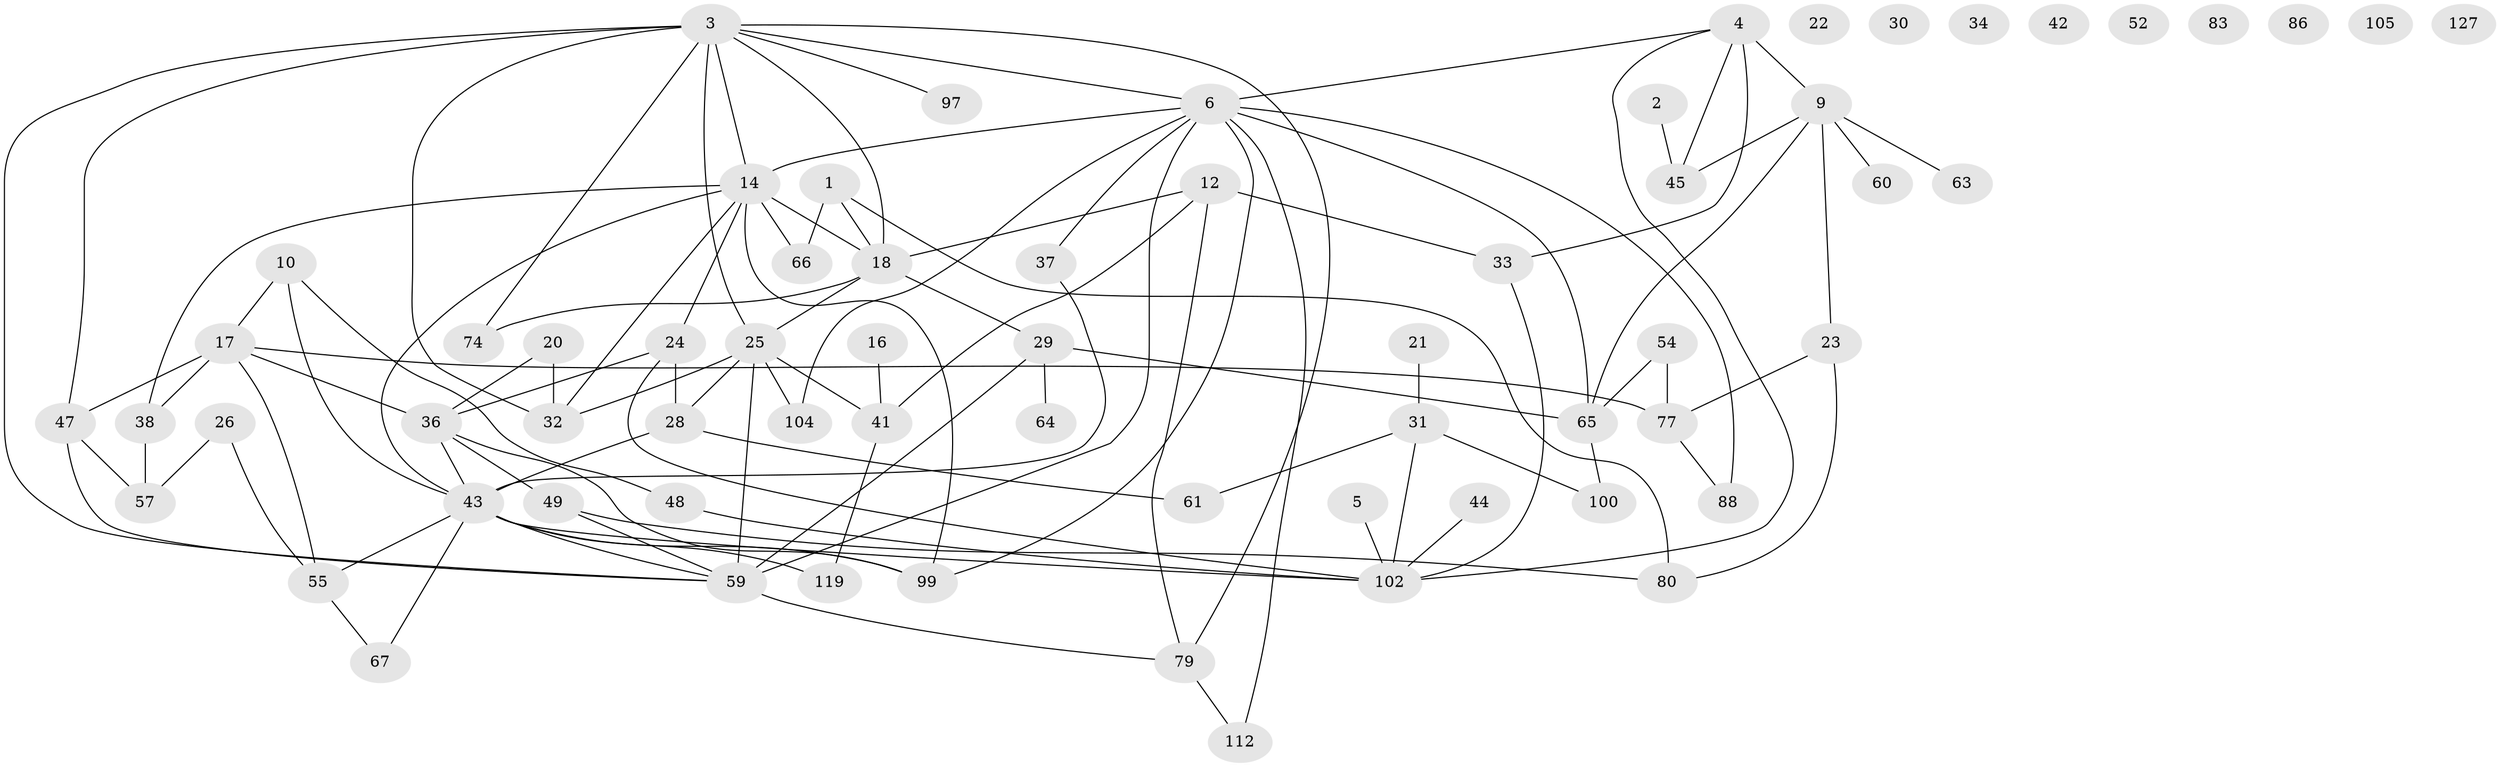 // original degree distribution, {2: 0.2932330827067669, 1: 0.14285714285714285, 3: 0.17293233082706766, 5: 0.06015037593984962, 4: 0.22556390977443608, 0: 0.06766917293233082, 7: 0.015037593984962405, 6: 0.015037593984962405, 8: 0.007518796992481203}
// Generated by graph-tools (version 1.1) at 2025/16/03/04/25 18:16:28]
// undirected, 66 vertices, 105 edges
graph export_dot {
graph [start="1"]
  node [color=gray90,style=filled];
  1 [super="+81+62"];
  2;
  3 [super="+19+11+8"];
  4 [super="+58+131+69"];
  5;
  6 [super="+118+122+7"];
  9 [super="+130+40+117+15+46"];
  10;
  12 [super="+84"];
  14 [super="+124+125+93"];
  16;
  17 [super="+95+70"];
  18 [super="+53+92"];
  20 [super="+128"];
  21;
  22;
  23 [super="+35"];
  24 [super="+27"];
  25 [super="+56+39+114"];
  26;
  28 [super="+68"];
  29 [super="+113"];
  30;
  31 [super="+109"];
  32 [super="+111+76"];
  33 [super="+50"];
  34;
  36 [super="+98+82+107"];
  37;
  38 [super="+120"];
  41 [super="+110"];
  42;
  43 [super="+101+96"];
  44;
  45 [super="+72"];
  47;
  48 [super="+71"];
  49 [super="+78"];
  52;
  54 [super="+115"];
  55 [super="+73"];
  57;
  59 [super="+90+75"];
  60;
  61;
  63;
  64;
  65 [super="+103"];
  66 [super="+87"];
  67 [super="+132"];
  74 [super="+106+91"];
  77;
  79 [super="+129"];
  80;
  83;
  86;
  88;
  97;
  99;
  100;
  102 [super="+123"];
  104;
  105;
  112;
  119 [super="+126"];
  127;
  1 -- 80;
  1 -- 18;
  1 -- 66;
  2 -- 45;
  3 -- 14;
  3 -- 97;
  3 -- 6;
  3 -- 47;
  3 -- 79;
  3 -- 25;
  3 -- 59;
  3 -- 74;
  3 -- 32;
  3 -- 18;
  4 -- 6;
  4 -- 45;
  4 -- 33;
  4 -- 9 [weight=2];
  4 -- 102;
  5 -- 102;
  6 -- 65;
  6 -- 88;
  6 -- 99;
  6 -- 112;
  6 -- 37;
  6 -- 104;
  6 -- 14;
  6 -- 59;
  9 -- 63;
  9 -- 23;
  9 -- 45;
  9 -- 65;
  9 -- 60;
  10 -- 43;
  10 -- 17;
  10 -- 48;
  12 -- 33;
  12 -- 18;
  12 -- 41;
  12 -- 79;
  14 -- 99;
  14 -- 38;
  14 -- 24;
  14 -- 43;
  14 -- 32;
  14 -- 66;
  14 -- 18;
  16 -- 41;
  17 -- 38;
  17 -- 47;
  17 -- 55;
  17 -- 77;
  17 -- 36;
  18 -- 29;
  18 -- 25;
  18 -- 74;
  20 -- 32;
  20 -- 36 [weight=2];
  21 -- 31;
  23 -- 80;
  23 -- 77;
  24 -- 102;
  24 -- 28;
  24 -- 36;
  25 -- 28;
  25 -- 59 [weight=3];
  25 -- 41;
  25 -- 32;
  25 -- 104;
  26 -- 57;
  26 -- 55;
  28 -- 43;
  28 -- 61;
  29 -- 65;
  29 -- 64;
  29 -- 59;
  31 -- 61;
  31 -- 100;
  31 -- 102;
  33 -- 102;
  36 -- 49;
  36 -- 99;
  36 -- 43;
  37 -- 43;
  38 -- 57 [weight=2];
  41 -- 119;
  43 -- 99;
  43 -- 67;
  43 -- 55;
  43 -- 119;
  43 -- 59 [weight=2];
  43 -- 102;
  44 -- 102;
  47 -- 57;
  47 -- 59;
  48 -- 102;
  49 -- 80;
  49 -- 59;
  54 -- 77;
  54 -- 65;
  55 -- 67;
  59 -- 79;
  65 -- 100;
  77 -- 88;
  79 -- 112;
}
